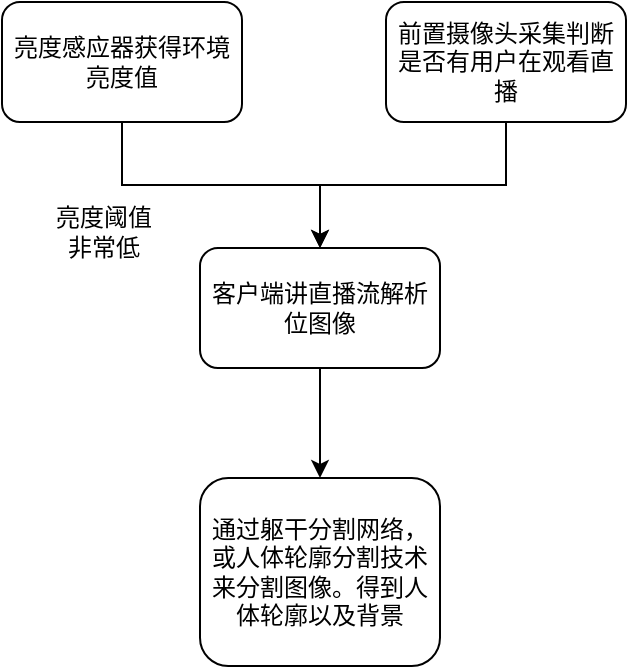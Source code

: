 <mxfile version="17.1.3" type="github" pages="2">
  <diagram id="8YaUxvyTmp1whgWsUR0D" name="Page-1">
    <mxGraphModel dx="1422" dy="762" grid="0" gridSize="10" guides="1" tooltips="1" connect="1" arrows="1" fold="1" page="1" pageScale="1" pageWidth="1169" pageHeight="827" math="0" shadow="0">
      <root>
        <mxCell id="0" />
        <mxCell id="1" parent="0" />
        <mxCell id="2eXjTDkcdvHxGQItZkyc-4" style="edgeStyle=orthogonalEdgeStyle;rounded=0;orthogonalLoop=1;jettySize=auto;html=1;exitX=0.5;exitY=1;exitDx=0;exitDy=0;" edge="1" parent="1" source="2eXjTDkcdvHxGQItZkyc-1" target="2eXjTDkcdvHxGQItZkyc-3">
          <mxGeometry relative="1" as="geometry" />
        </mxCell>
        <mxCell id="2eXjTDkcdvHxGQItZkyc-1" value="亮度感应器获得环境亮度值" style="rounded=1;whiteSpace=wrap;html=1;" vertex="1" parent="1">
          <mxGeometry x="465" y="50" width="120" height="60" as="geometry" />
        </mxCell>
        <mxCell id="2eXjTDkcdvHxGQItZkyc-5" style="edgeStyle=orthogonalEdgeStyle;rounded=0;orthogonalLoop=1;jettySize=auto;html=1;exitX=0.5;exitY=1;exitDx=0;exitDy=0;" edge="1" parent="1" source="2eXjTDkcdvHxGQItZkyc-2" target="2eXjTDkcdvHxGQItZkyc-3">
          <mxGeometry relative="1" as="geometry" />
        </mxCell>
        <mxCell id="2eXjTDkcdvHxGQItZkyc-2" value="前置摄像头采集判断是否有用户在观看直播" style="rounded=1;whiteSpace=wrap;html=1;" vertex="1" parent="1">
          <mxGeometry x="657" y="50" width="120" height="60" as="geometry" />
        </mxCell>
        <mxCell id="2eXjTDkcdvHxGQItZkyc-8" style="edgeStyle=orthogonalEdgeStyle;rounded=0;orthogonalLoop=1;jettySize=auto;html=1;exitX=0.5;exitY=1;exitDx=0;exitDy=0;" edge="1" parent="1" source="2eXjTDkcdvHxGQItZkyc-3" target="2eXjTDkcdvHxGQItZkyc-7">
          <mxGeometry relative="1" as="geometry" />
        </mxCell>
        <mxCell id="2eXjTDkcdvHxGQItZkyc-3" value="客户端讲直播流解析位图像" style="rounded=1;whiteSpace=wrap;html=1;" vertex="1" parent="1">
          <mxGeometry x="564" y="173" width="120" height="60" as="geometry" />
        </mxCell>
        <mxCell id="2eXjTDkcdvHxGQItZkyc-6" value="亮度阈值非常低" style="text;html=1;strokeColor=none;fillColor=none;align=center;verticalAlign=middle;whiteSpace=wrap;rounded=0;" vertex="1" parent="1">
          <mxGeometry x="486" y="150" width="60" height="30" as="geometry" />
        </mxCell>
        <mxCell id="2eXjTDkcdvHxGQItZkyc-7" value="通过躯干分割网络，或人体轮廓分割技术来分割图像。得到人体轮廓以及背景" style="rounded=1;whiteSpace=wrap;html=1;" vertex="1" parent="1">
          <mxGeometry x="564" y="288" width="120" height="94" as="geometry" />
        </mxCell>
      </root>
    </mxGraphModel>
  </diagram>
  <diagram id="mqT6sMZ26XLQ1SfGzMkh" name="Page-2">
    <mxGraphModel dx="1422" dy="762" grid="0" gridSize="10" guides="1" tooltips="1" connect="1" arrows="1" fold="1" page="1" pageScale="1" pageWidth="1169" pageHeight="827" math="0" shadow="0">
      <root>
        <mxCell id="CxDEAcvaqkcTrUnN3qY4-0" />
        <mxCell id="CxDEAcvaqkcTrUnN3qY4-1" parent="CxDEAcvaqkcTrUnN3qY4-0" />
      </root>
    </mxGraphModel>
  </diagram>
</mxfile>
